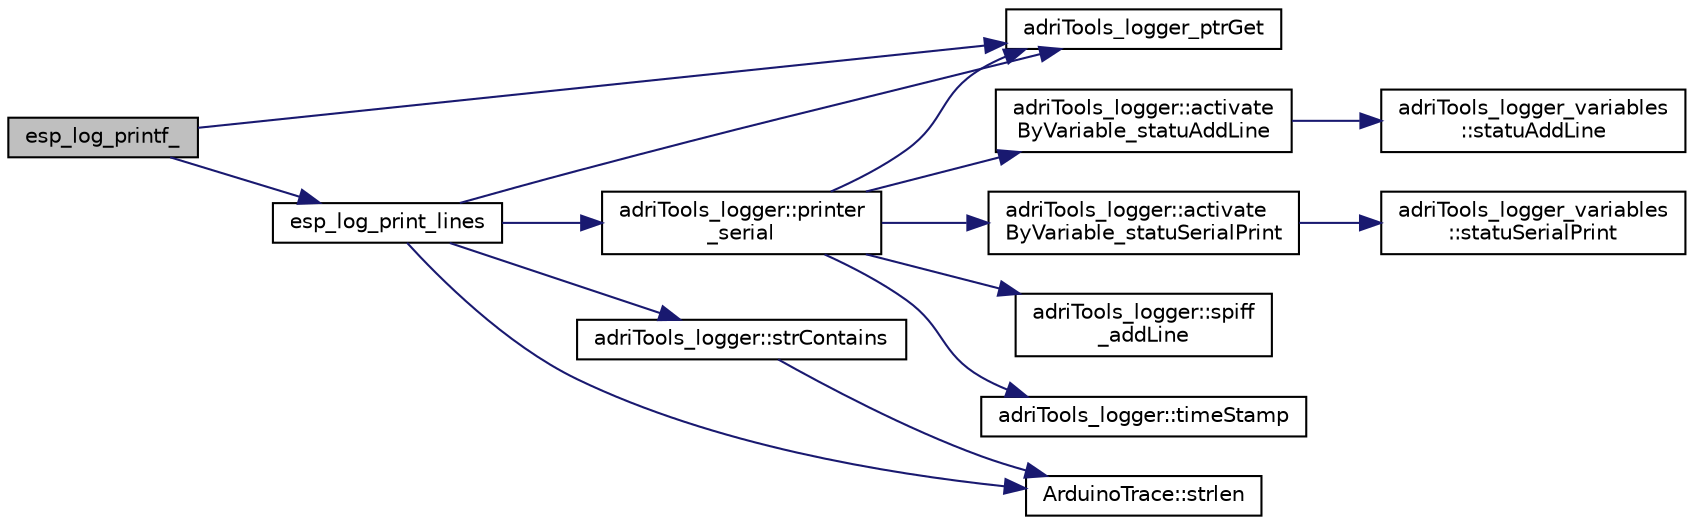 digraph "esp_log_printf_"
{
 // LATEX_PDF_SIZE
  edge [fontname="Helvetica",fontsize="10",labelfontname="Helvetica",labelfontsize="10"];
  node [fontname="Helvetica",fontsize="10",shape=record];
  rankdir="LR";
  Node1 [label="esp_log_printf_",height=0.2,width=0.4,color="black", fillcolor="grey75", style="filled", fontcolor="black",tooltip=" "];
  Node1 -> Node2 [color="midnightblue",fontsize="10",style="solid",fontname="Helvetica"];
  Node2 [label="adriTools_logger_ptrGet",height=0.2,width=0.4,color="black", fillcolor="white", style="filled",URL="$logger_8cpp.html#ab531df7c4434211479c7647d94841074",tooltip="ptr ver la dernierre instance de la classe \"adriTools_logger\""];
  Node1 -> Node3 [color="midnightblue",fontsize="10",style="solid",fontname="Helvetica"];
  Node3 [label="esp_log_print_lines",height=0.2,width=0.4,color="black", fillcolor="white", style="filled",URL="$logger_8cpp.html#a78d70cc9c535c61c31b5c8ca484a0ef3",tooltip=" "];
  Node3 -> Node2 [color="midnightblue",fontsize="10",style="solid",fontname="Helvetica"];
  Node3 -> Node4 [color="midnightblue",fontsize="10",style="solid",fontname="Helvetica"];
  Node4 [label="adriTools_logger::printer\l_serial",height=0.2,width=0.4,color="black", fillcolor="white", style="filled",URL="$classadri_tools__logger.html#a7dad8dab07a00f2bf3aa98d720c40072",tooltip="fonction final pour le \"printf\" et \"littfs\""];
  Node4 -> Node5 [color="midnightblue",fontsize="10",style="solid",fontname="Helvetica"];
  Node5 [label="adriTools_logger::activate\lByVariable_statuAddLine",height=0.2,width=0.4,color="black", fillcolor="white", style="filled",URL="$classadri_tools__logger.html#acdb0309dc69329a098bd9b5e9ec8ce45",tooltip="obtenir si la region peut \"littlefs\""];
  Node5 -> Node6 [color="midnightblue",fontsize="10",style="solid",fontname="Helvetica"];
  Node6 [label="adriTools_logger_variables\l::statuAddLine",height=0.2,width=0.4,color="black", fillcolor="white", style="filled",URL="$classadri_tools__logger__variables.html#adfee290344d9b55f773edd8228b339f4",tooltip="get the value of _addLine"];
  Node4 -> Node7 [color="midnightblue",fontsize="10",style="solid",fontname="Helvetica"];
  Node7 [label="adriTools_logger::activate\lByVariable_statuSerialPrint",height=0.2,width=0.4,color="black", fillcolor="white", style="filled",URL="$classadri_tools__logger.html#ab87e9a1ffd4802579abdf32e3a9ff4c3",tooltip="obtenir si la region peut \"printf\""];
  Node7 -> Node8 [color="midnightblue",fontsize="10",style="solid",fontname="Helvetica"];
  Node8 [label="adriTools_logger_variables\l::statuSerialPrint",height=0.2,width=0.4,color="black", fillcolor="white", style="filled",URL="$classadri_tools__logger__variables.html#ad1b3e3d7285dc28df29c3e4aa222d2f0",tooltip="get the value of _serial"];
  Node4 -> Node2 [color="midnightblue",fontsize="10",style="solid",fontname="Helvetica"];
  Node4 -> Node9 [color="midnightblue",fontsize="10",style="solid",fontname="Helvetica"];
  Node9 [label="adriTools_logger::spiff\l_addLine",height=0.2,width=0.4,color="black", fillcolor="white", style="filled",URL="$classadri_tools__logger.html#a7e4c0281b1bfd0e595ac1016450d15ca",tooltip="ajoute un ligne au fichier log"];
  Node4 -> Node10 [color="midnightblue",fontsize="10",style="solid",fontname="Helvetica"];
  Node10 [label="adriTools_logger::timeStamp",height=0.2,width=0.4,color="black", fillcolor="white", style="filled",URL="$classadri_tools__logger.html#ae07ce5b41217b60db13f757abf1593fd",tooltip="création du tempstamp"];
  Node3 -> Node11 [color="midnightblue",fontsize="10",style="solid",fontname="Helvetica"];
  Node11 [label="adriTools_logger::strContains",height=0.2,width=0.4,color="black", fillcolor="white", style="filled",URL="$classadri_tools__logger.html#a11e74723a92a6cf90fef0bbf4f688220",tooltip="recherche des similitude dans une chaine de caractére"];
  Node11 -> Node12 [color="midnightblue",fontsize="10",style="solid",fontname="Helvetica"];
  Node12 [label="ArduinoTrace::strlen",height=0.2,width=0.4,color="black", fillcolor="white", style="filled",URL="$namespace_arduino_trace.html#a3089af7d454fda5903dc27fbdba9c4ff",tooltip=" "];
  Node3 -> Node12 [color="midnightblue",fontsize="10",style="solid",fontname="Helvetica"];
}
